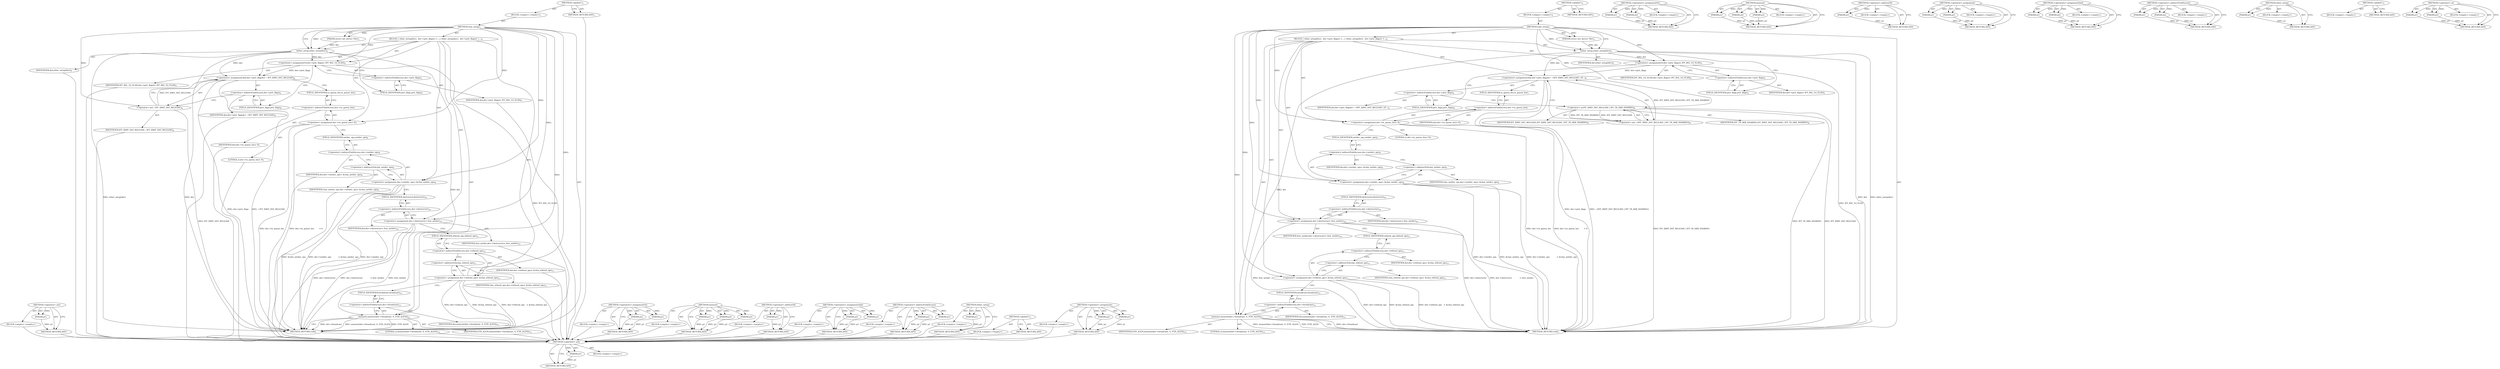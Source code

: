 digraph "&lt;operator&gt;.or" {
vulnerable_90 [label=<(METHOD,&lt;operator&gt;.not)>];
vulnerable_91 [label=<(PARAM,p1)>];
vulnerable_92 [label=<(BLOCK,&lt;empty&gt;,&lt;empty&gt;)>];
vulnerable_93 [label=<(METHOD_RETURN,ANY)>];
vulnerable_6 [label=<(METHOD,&lt;global&gt;)<SUB>1</SUB>>];
vulnerable_7 [label=<(BLOCK,&lt;empty&gt;,&lt;empty&gt;)<SUB>1</SUB>>];
vulnerable_8 [label=<(METHOD,vlan_setup)<SUB>1</SUB>>];
vulnerable_9 [label=<(PARAM,struct net_device *dev)<SUB>1</SUB>>];
vulnerable_10 [label=<(BLOCK,{
 	ether_setup(dev);
 
 	dev-&gt;priv_flags		|= I...,{
 	ether_setup(dev);
 
 	dev-&gt;priv_flags		|= I...)<SUB>2</SUB>>];
vulnerable_11 [label=<(ether_setup,ether_setup(dev))<SUB>3</SUB>>];
vulnerable_12 [label=<(IDENTIFIER,dev,ether_setup(dev))<SUB>3</SUB>>];
vulnerable_13 [label=<(&lt;operators&gt;.assignmentOr,dev-&gt;priv_flags		|= IFF_802_1Q_VLAN)<SUB>5</SUB>>];
vulnerable_14 [label=<(&lt;operator&gt;.indirectFieldAccess,dev-&gt;priv_flags)<SUB>5</SUB>>];
vulnerable_15 [label=<(IDENTIFIER,dev,dev-&gt;priv_flags		|= IFF_802_1Q_VLAN)<SUB>5</SUB>>];
vulnerable_16 [label=<(FIELD_IDENTIFIER,priv_flags,priv_flags)<SUB>5</SUB>>];
vulnerable_17 [label=<(IDENTIFIER,IFF_802_1Q_VLAN,dev-&gt;priv_flags		|= IFF_802_1Q_VLAN)<SUB>5</SUB>>];
vulnerable_18 [label=<(&lt;operators&gt;.assignmentAnd,dev-&gt;priv_flags		&amp;= ~IFF_XMIT_DST_RELEASE)<SUB>6</SUB>>];
vulnerable_19 [label=<(&lt;operator&gt;.indirectFieldAccess,dev-&gt;priv_flags)<SUB>6</SUB>>];
vulnerable_20 [label=<(IDENTIFIER,dev,dev-&gt;priv_flags		&amp;= ~IFF_XMIT_DST_RELEASE)<SUB>6</SUB>>];
vulnerable_21 [label=<(FIELD_IDENTIFIER,priv_flags,priv_flags)<SUB>6</SUB>>];
vulnerable_22 [label=<(&lt;operator&gt;.not,~IFF_XMIT_DST_RELEASE)<SUB>6</SUB>>];
vulnerable_23 [label=<(IDENTIFIER,IFF_XMIT_DST_RELEASE,~IFF_XMIT_DST_RELEASE)<SUB>6</SUB>>];
vulnerable_24 [label=<(&lt;operator&gt;.assignment,dev-&gt;tx_queue_len	= 0)<SUB>7</SUB>>];
vulnerable_25 [label=<(&lt;operator&gt;.indirectFieldAccess,dev-&gt;tx_queue_len)<SUB>7</SUB>>];
vulnerable_26 [label=<(IDENTIFIER,dev,dev-&gt;tx_queue_len	= 0)<SUB>7</SUB>>];
vulnerable_27 [label=<(FIELD_IDENTIFIER,tx_queue_len,tx_queue_len)<SUB>7</SUB>>];
vulnerable_28 [label=<(LITERAL,0,dev-&gt;tx_queue_len	= 0)<SUB>7</SUB>>];
vulnerable_29 [label=<(&lt;operator&gt;.assignment,dev-&gt;netdev_ops		= &amp;vlan_netdev_ops)<SUB>9</SUB>>];
vulnerable_30 [label=<(&lt;operator&gt;.indirectFieldAccess,dev-&gt;netdev_ops)<SUB>9</SUB>>];
vulnerable_31 [label=<(IDENTIFIER,dev,dev-&gt;netdev_ops		= &amp;vlan_netdev_ops)<SUB>9</SUB>>];
vulnerable_32 [label=<(FIELD_IDENTIFIER,netdev_ops,netdev_ops)<SUB>9</SUB>>];
vulnerable_33 [label=<(&lt;operator&gt;.addressOf,&amp;vlan_netdev_ops)<SUB>9</SUB>>];
vulnerable_34 [label=<(IDENTIFIER,vlan_netdev_ops,dev-&gt;netdev_ops		= &amp;vlan_netdev_ops)<SUB>9</SUB>>];
vulnerable_35 [label=<(&lt;operator&gt;.assignment,dev-&gt;destructor		= free_netdev)<SUB>10</SUB>>];
vulnerable_36 [label=<(&lt;operator&gt;.indirectFieldAccess,dev-&gt;destructor)<SUB>10</SUB>>];
vulnerable_37 [label=<(IDENTIFIER,dev,dev-&gt;destructor		= free_netdev)<SUB>10</SUB>>];
vulnerable_38 [label=<(FIELD_IDENTIFIER,destructor,destructor)<SUB>10</SUB>>];
vulnerable_39 [label=<(IDENTIFIER,free_netdev,dev-&gt;destructor		= free_netdev)<SUB>10</SUB>>];
vulnerable_40 [label=<(&lt;operator&gt;.assignment,dev-&gt;ethtool_ops	= &amp;vlan_ethtool_ops)<SUB>11</SUB>>];
vulnerable_41 [label=<(&lt;operator&gt;.indirectFieldAccess,dev-&gt;ethtool_ops)<SUB>11</SUB>>];
vulnerable_42 [label=<(IDENTIFIER,dev,dev-&gt;ethtool_ops	= &amp;vlan_ethtool_ops)<SUB>11</SUB>>];
vulnerable_43 [label=<(FIELD_IDENTIFIER,ethtool_ops,ethtool_ops)<SUB>11</SUB>>];
vulnerable_44 [label=<(&lt;operator&gt;.addressOf,&amp;vlan_ethtool_ops)<SUB>11</SUB>>];
vulnerable_45 [label=<(IDENTIFIER,vlan_ethtool_ops,dev-&gt;ethtool_ops	= &amp;vlan_ethtool_ops)<SUB>11</SUB>>];
vulnerable_46 [label=<(memset,memset(dev-&gt;broadcast, 0, ETH_ALEN))<SUB>13</SUB>>];
vulnerable_47 [label=<(&lt;operator&gt;.indirectFieldAccess,dev-&gt;broadcast)<SUB>13</SUB>>];
vulnerable_48 [label=<(IDENTIFIER,dev,memset(dev-&gt;broadcast, 0, ETH_ALEN))<SUB>13</SUB>>];
vulnerable_49 [label=<(FIELD_IDENTIFIER,broadcast,broadcast)<SUB>13</SUB>>];
vulnerable_50 [label=<(LITERAL,0,memset(dev-&gt;broadcast, 0, ETH_ALEN))<SUB>13</SUB>>];
vulnerable_51 [label=<(IDENTIFIER,ETH_ALEN,memset(dev-&gt;broadcast, 0, ETH_ALEN))<SUB>13</SUB>>];
vulnerable_52 [label=<(METHOD_RETURN,void)<SUB>1</SUB>>];
vulnerable_54 [label=<(METHOD_RETURN,ANY)<SUB>1</SUB>>];
vulnerable_75 [label=<(METHOD,&lt;operators&gt;.assignmentOr)>];
vulnerable_76 [label=<(PARAM,p1)>];
vulnerable_77 [label=<(PARAM,p2)>];
vulnerable_78 [label=<(BLOCK,&lt;empty&gt;,&lt;empty&gt;)>];
vulnerable_79 [label=<(METHOD_RETURN,ANY)>];
vulnerable_103 [label=<(METHOD,memset)>];
vulnerable_104 [label=<(PARAM,p1)>];
vulnerable_105 [label=<(PARAM,p2)>];
vulnerable_106 [label=<(PARAM,p3)>];
vulnerable_107 [label=<(BLOCK,&lt;empty&gt;,&lt;empty&gt;)>];
vulnerable_108 [label=<(METHOD_RETURN,ANY)>];
vulnerable_99 [label=<(METHOD,&lt;operator&gt;.addressOf)>];
vulnerable_100 [label=<(PARAM,p1)>];
vulnerable_101 [label=<(BLOCK,&lt;empty&gt;,&lt;empty&gt;)>];
vulnerable_102 [label=<(METHOD_RETURN,ANY)>];
vulnerable_85 [label=<(METHOD,&lt;operators&gt;.assignmentAnd)>];
vulnerable_86 [label=<(PARAM,p1)>];
vulnerable_87 [label=<(PARAM,p2)>];
vulnerable_88 [label=<(BLOCK,&lt;empty&gt;,&lt;empty&gt;)>];
vulnerable_89 [label=<(METHOD_RETURN,ANY)>];
vulnerable_80 [label=<(METHOD,&lt;operator&gt;.indirectFieldAccess)>];
vulnerable_81 [label=<(PARAM,p1)>];
vulnerable_82 [label=<(PARAM,p2)>];
vulnerable_83 [label=<(BLOCK,&lt;empty&gt;,&lt;empty&gt;)>];
vulnerable_84 [label=<(METHOD_RETURN,ANY)>];
vulnerable_71 [label=<(METHOD,ether_setup)>];
vulnerable_72 [label=<(PARAM,p1)>];
vulnerable_73 [label=<(BLOCK,&lt;empty&gt;,&lt;empty&gt;)>];
vulnerable_74 [label=<(METHOD_RETURN,ANY)>];
vulnerable_65 [label=<(METHOD,&lt;global&gt;)<SUB>1</SUB>>];
vulnerable_66 [label=<(BLOCK,&lt;empty&gt;,&lt;empty&gt;)>];
vulnerable_67 [label=<(METHOD_RETURN,ANY)>];
vulnerable_94 [label=<(METHOD,&lt;operator&gt;.assignment)>];
vulnerable_95 [label=<(PARAM,p1)>];
vulnerable_96 [label=<(PARAM,p2)>];
vulnerable_97 [label=<(BLOCK,&lt;empty&gt;,&lt;empty&gt;)>];
vulnerable_98 [label=<(METHOD_RETURN,ANY)>];
fixed_92 [label=<(METHOD,&lt;operator&gt;.not)>];
fixed_93 [label=<(PARAM,p1)>];
fixed_94 [label=<(BLOCK,&lt;empty&gt;,&lt;empty&gt;)>];
fixed_95 [label=<(METHOD_RETURN,ANY)>];
fixed_6 [label=<(METHOD,&lt;global&gt;)<SUB>1</SUB>>];
fixed_7 [label=<(BLOCK,&lt;empty&gt;,&lt;empty&gt;)<SUB>1</SUB>>];
fixed_8 [label=<(METHOD,vlan_setup)<SUB>1</SUB>>];
fixed_9 [label=<(PARAM,struct net_device *dev)<SUB>1</SUB>>];
fixed_10 [label=<(BLOCK,{
 	ether_setup(dev);
 
 	dev-&gt;priv_flags		|= I...,{
 	ether_setup(dev);
 
 	dev-&gt;priv_flags		|= I...)<SUB>2</SUB>>];
fixed_11 [label=<(ether_setup,ether_setup(dev))<SUB>3</SUB>>];
fixed_12 [label=<(IDENTIFIER,dev,ether_setup(dev))<SUB>3</SUB>>];
fixed_13 [label=<(&lt;operators&gt;.assignmentOr,dev-&gt;priv_flags		|= IFF_802_1Q_VLAN)<SUB>5</SUB>>];
fixed_14 [label=<(&lt;operator&gt;.indirectFieldAccess,dev-&gt;priv_flags)<SUB>5</SUB>>];
fixed_15 [label=<(IDENTIFIER,dev,dev-&gt;priv_flags		|= IFF_802_1Q_VLAN)<SUB>5</SUB>>];
fixed_16 [label=<(FIELD_IDENTIFIER,priv_flags,priv_flags)<SUB>5</SUB>>];
fixed_17 [label=<(IDENTIFIER,IFF_802_1Q_VLAN,dev-&gt;priv_flags		|= IFF_802_1Q_VLAN)<SUB>5</SUB>>];
fixed_18 [label=<(&lt;operators&gt;.assignmentAnd,dev-&gt;priv_flags		&amp;= ~(IFF_XMIT_DST_RELEASE | IF...)<SUB>6</SUB>>];
fixed_19 [label=<(&lt;operator&gt;.indirectFieldAccess,dev-&gt;priv_flags)<SUB>6</SUB>>];
fixed_20 [label=<(IDENTIFIER,dev,dev-&gt;priv_flags		&amp;= ~(IFF_XMIT_DST_RELEASE | IF...)<SUB>6</SUB>>];
fixed_21 [label=<(FIELD_IDENTIFIER,priv_flags,priv_flags)<SUB>6</SUB>>];
fixed_22 [label=<(&lt;operator&gt;.not,~(IFF_XMIT_DST_RELEASE | IFF_TX_SKB_SHARING))<SUB>6</SUB>>];
fixed_23 [label=<(&lt;operator&gt;.or,IFF_XMIT_DST_RELEASE | IFF_TX_SKB_SHARING)<SUB>6</SUB>>];
fixed_24 [label=<(IDENTIFIER,IFF_XMIT_DST_RELEASE,IFF_XMIT_DST_RELEASE | IFF_TX_SKB_SHARING)<SUB>6</SUB>>];
fixed_25 [label=<(IDENTIFIER,IFF_TX_SKB_SHARING,IFF_XMIT_DST_RELEASE | IFF_TX_SKB_SHARING)<SUB>6</SUB>>];
fixed_26 [label=<(&lt;operator&gt;.assignment,dev-&gt;tx_queue_len	= 0)<SUB>7</SUB>>];
fixed_27 [label=<(&lt;operator&gt;.indirectFieldAccess,dev-&gt;tx_queue_len)<SUB>7</SUB>>];
fixed_28 [label=<(IDENTIFIER,dev,dev-&gt;tx_queue_len	= 0)<SUB>7</SUB>>];
fixed_29 [label=<(FIELD_IDENTIFIER,tx_queue_len,tx_queue_len)<SUB>7</SUB>>];
fixed_30 [label=<(LITERAL,0,dev-&gt;tx_queue_len	= 0)<SUB>7</SUB>>];
fixed_31 [label=<(&lt;operator&gt;.assignment,dev-&gt;netdev_ops		= &amp;vlan_netdev_ops)<SUB>9</SUB>>];
fixed_32 [label=<(&lt;operator&gt;.indirectFieldAccess,dev-&gt;netdev_ops)<SUB>9</SUB>>];
fixed_33 [label=<(IDENTIFIER,dev,dev-&gt;netdev_ops		= &amp;vlan_netdev_ops)<SUB>9</SUB>>];
fixed_34 [label=<(FIELD_IDENTIFIER,netdev_ops,netdev_ops)<SUB>9</SUB>>];
fixed_35 [label=<(&lt;operator&gt;.addressOf,&amp;vlan_netdev_ops)<SUB>9</SUB>>];
fixed_36 [label=<(IDENTIFIER,vlan_netdev_ops,dev-&gt;netdev_ops		= &amp;vlan_netdev_ops)<SUB>9</SUB>>];
fixed_37 [label=<(&lt;operator&gt;.assignment,dev-&gt;destructor		= free_netdev)<SUB>10</SUB>>];
fixed_38 [label=<(&lt;operator&gt;.indirectFieldAccess,dev-&gt;destructor)<SUB>10</SUB>>];
fixed_39 [label=<(IDENTIFIER,dev,dev-&gt;destructor		= free_netdev)<SUB>10</SUB>>];
fixed_40 [label=<(FIELD_IDENTIFIER,destructor,destructor)<SUB>10</SUB>>];
fixed_41 [label=<(IDENTIFIER,free_netdev,dev-&gt;destructor		= free_netdev)<SUB>10</SUB>>];
fixed_42 [label=<(&lt;operator&gt;.assignment,dev-&gt;ethtool_ops	= &amp;vlan_ethtool_ops)<SUB>11</SUB>>];
fixed_43 [label=<(&lt;operator&gt;.indirectFieldAccess,dev-&gt;ethtool_ops)<SUB>11</SUB>>];
fixed_44 [label=<(IDENTIFIER,dev,dev-&gt;ethtool_ops	= &amp;vlan_ethtool_ops)<SUB>11</SUB>>];
fixed_45 [label=<(FIELD_IDENTIFIER,ethtool_ops,ethtool_ops)<SUB>11</SUB>>];
fixed_46 [label=<(&lt;operator&gt;.addressOf,&amp;vlan_ethtool_ops)<SUB>11</SUB>>];
fixed_47 [label=<(IDENTIFIER,vlan_ethtool_ops,dev-&gt;ethtool_ops	= &amp;vlan_ethtool_ops)<SUB>11</SUB>>];
fixed_48 [label=<(memset,memset(dev-&gt;broadcast, 0, ETH_ALEN))<SUB>13</SUB>>];
fixed_49 [label=<(&lt;operator&gt;.indirectFieldAccess,dev-&gt;broadcast)<SUB>13</SUB>>];
fixed_50 [label=<(IDENTIFIER,dev,memset(dev-&gt;broadcast, 0, ETH_ALEN))<SUB>13</SUB>>];
fixed_51 [label=<(FIELD_IDENTIFIER,broadcast,broadcast)<SUB>13</SUB>>];
fixed_52 [label=<(LITERAL,0,memset(dev-&gt;broadcast, 0, ETH_ALEN))<SUB>13</SUB>>];
fixed_53 [label=<(IDENTIFIER,ETH_ALEN,memset(dev-&gt;broadcast, 0, ETH_ALEN))<SUB>13</SUB>>];
fixed_54 [label=<(METHOD_RETURN,void)<SUB>1</SUB>>];
fixed_56 [label=<(METHOD_RETURN,ANY)<SUB>1</SUB>>];
fixed_77 [label=<(METHOD,&lt;operators&gt;.assignmentOr)>];
fixed_78 [label=<(PARAM,p1)>];
fixed_79 [label=<(PARAM,p2)>];
fixed_80 [label=<(BLOCK,&lt;empty&gt;,&lt;empty&gt;)>];
fixed_81 [label=<(METHOD_RETURN,ANY)>];
fixed_110 [label=<(METHOD,memset)>];
fixed_111 [label=<(PARAM,p1)>];
fixed_112 [label=<(PARAM,p2)>];
fixed_113 [label=<(PARAM,p3)>];
fixed_114 [label=<(BLOCK,&lt;empty&gt;,&lt;empty&gt;)>];
fixed_115 [label=<(METHOD_RETURN,ANY)>];
fixed_106 [label=<(METHOD,&lt;operator&gt;.addressOf)>];
fixed_107 [label=<(PARAM,p1)>];
fixed_108 [label=<(BLOCK,&lt;empty&gt;,&lt;empty&gt;)>];
fixed_109 [label=<(METHOD_RETURN,ANY)>];
fixed_101 [label=<(METHOD,&lt;operator&gt;.assignment)>];
fixed_102 [label=<(PARAM,p1)>];
fixed_103 [label=<(PARAM,p2)>];
fixed_104 [label=<(BLOCK,&lt;empty&gt;,&lt;empty&gt;)>];
fixed_105 [label=<(METHOD_RETURN,ANY)>];
fixed_87 [label=<(METHOD,&lt;operators&gt;.assignmentAnd)>];
fixed_88 [label=<(PARAM,p1)>];
fixed_89 [label=<(PARAM,p2)>];
fixed_90 [label=<(BLOCK,&lt;empty&gt;,&lt;empty&gt;)>];
fixed_91 [label=<(METHOD_RETURN,ANY)>];
fixed_82 [label=<(METHOD,&lt;operator&gt;.indirectFieldAccess)>];
fixed_83 [label=<(PARAM,p1)>];
fixed_84 [label=<(PARAM,p2)>];
fixed_85 [label=<(BLOCK,&lt;empty&gt;,&lt;empty&gt;)>];
fixed_86 [label=<(METHOD_RETURN,ANY)>];
fixed_73 [label=<(METHOD,ether_setup)>];
fixed_74 [label=<(PARAM,p1)>];
fixed_75 [label=<(BLOCK,&lt;empty&gt;,&lt;empty&gt;)>];
fixed_76 [label=<(METHOD_RETURN,ANY)>];
fixed_67 [label=<(METHOD,&lt;global&gt;)<SUB>1</SUB>>];
fixed_68 [label=<(BLOCK,&lt;empty&gt;,&lt;empty&gt;)>];
fixed_69 [label=<(METHOD_RETURN,ANY)>];
fixed_96 [label=<(METHOD,&lt;operator&gt;.or)>];
fixed_97 [label=<(PARAM,p1)>];
fixed_98 [label=<(PARAM,p2)>];
fixed_99 [label=<(BLOCK,&lt;empty&gt;,&lt;empty&gt;)>];
fixed_100 [label=<(METHOD_RETURN,ANY)>];
vulnerable_90 -> vulnerable_91  [key=0, label="AST: "];
vulnerable_90 -> vulnerable_91  [key=1, label="DDG: "];
vulnerable_90 -> vulnerable_92  [key=0, label="AST: "];
vulnerable_90 -> vulnerable_93  [key=0, label="AST: "];
vulnerable_90 -> vulnerable_93  [key=1, label="CFG: "];
vulnerable_91 -> vulnerable_93  [key=0, label="DDG: p1"];
vulnerable_92 -> fixed_92  [key=0];
vulnerable_93 -> fixed_92  [key=0];
vulnerable_6 -> vulnerable_7  [key=0, label="AST: "];
vulnerable_6 -> vulnerable_54  [key=0, label="AST: "];
vulnerable_6 -> vulnerable_54  [key=1, label="CFG: "];
vulnerable_7 -> vulnerable_8  [key=0, label="AST: "];
vulnerable_8 -> vulnerable_9  [key=0, label="AST: "];
vulnerable_8 -> vulnerable_9  [key=1, label="DDG: "];
vulnerable_8 -> vulnerable_10  [key=0, label="AST: "];
vulnerable_8 -> vulnerable_52  [key=0, label="AST: "];
vulnerable_8 -> vulnerable_11  [key=0, label="CFG: "];
vulnerable_8 -> vulnerable_11  [key=1, label="DDG: "];
vulnerable_8 -> vulnerable_13  [key=0, label="DDG: "];
vulnerable_8 -> vulnerable_24  [key=0, label="DDG: "];
vulnerable_8 -> vulnerable_29  [key=0, label="DDG: "];
vulnerable_8 -> vulnerable_35  [key=0, label="DDG: "];
vulnerable_8 -> vulnerable_40  [key=0, label="DDG: "];
vulnerable_8 -> vulnerable_46  [key=0, label="DDG: "];
vulnerable_8 -> vulnerable_22  [key=0, label="DDG: "];
vulnerable_9 -> vulnerable_11  [key=0, label="DDG: dev"];
vulnerable_10 -> vulnerable_11  [key=0, label="AST: "];
vulnerable_10 -> vulnerable_13  [key=0, label="AST: "];
vulnerable_10 -> vulnerable_18  [key=0, label="AST: "];
vulnerable_10 -> vulnerable_24  [key=0, label="AST: "];
vulnerable_10 -> vulnerable_29  [key=0, label="AST: "];
vulnerable_10 -> vulnerable_35  [key=0, label="AST: "];
vulnerable_10 -> vulnerable_40  [key=0, label="AST: "];
vulnerable_10 -> vulnerable_46  [key=0, label="AST: "];
vulnerable_11 -> vulnerable_12  [key=0, label="AST: "];
vulnerable_11 -> vulnerable_16  [key=0, label="CFG: "];
vulnerable_11 -> vulnerable_52  [key=0, label="DDG: dev"];
vulnerable_11 -> vulnerable_52  [key=1, label="DDG: ether_setup(dev)"];
vulnerable_11 -> vulnerable_13  [key=0, label="DDG: dev"];
vulnerable_11 -> vulnerable_18  [key=0, label="DDG: dev"];
vulnerable_11 -> vulnerable_46  [key=0, label="DDG: dev"];
vulnerable_12 -> fixed_92  [key=0];
vulnerable_13 -> vulnerable_14  [key=0, label="AST: "];
vulnerable_13 -> vulnerable_17  [key=0, label="AST: "];
vulnerable_13 -> vulnerable_21  [key=0, label="CFG: "];
vulnerable_13 -> vulnerable_52  [key=0, label="DDG: IFF_802_1Q_VLAN"];
vulnerable_13 -> vulnerable_18  [key=0, label="DDG: dev-&gt;priv_flags"];
vulnerable_14 -> vulnerable_15  [key=0, label="AST: "];
vulnerable_14 -> vulnerable_16  [key=0, label="AST: "];
vulnerable_14 -> vulnerable_13  [key=0, label="CFG: "];
vulnerable_15 -> fixed_92  [key=0];
vulnerable_16 -> vulnerable_14  [key=0, label="CFG: "];
vulnerable_17 -> fixed_92  [key=0];
vulnerable_18 -> vulnerable_19  [key=0, label="AST: "];
vulnerable_18 -> vulnerable_22  [key=0, label="AST: "];
vulnerable_18 -> vulnerable_27  [key=0, label="CFG: "];
vulnerable_18 -> vulnerable_52  [key=0, label="DDG: dev-&gt;priv_flags"];
vulnerable_18 -> vulnerable_52  [key=1, label="DDG: ~IFF_XMIT_DST_RELEASE"];
vulnerable_19 -> vulnerable_20  [key=0, label="AST: "];
vulnerable_19 -> vulnerable_21  [key=0, label="AST: "];
vulnerable_19 -> vulnerable_22  [key=0, label="CFG: "];
vulnerable_20 -> fixed_92  [key=0];
vulnerable_21 -> vulnerable_19  [key=0, label="CFG: "];
vulnerable_22 -> vulnerable_23  [key=0, label="AST: "];
vulnerable_22 -> vulnerable_18  [key=0, label="CFG: "];
vulnerable_22 -> vulnerable_18  [key=1, label="DDG: IFF_XMIT_DST_RELEASE"];
vulnerable_22 -> vulnerable_52  [key=0, label="DDG: IFF_XMIT_DST_RELEASE"];
vulnerable_23 -> fixed_92  [key=0];
vulnerable_24 -> vulnerable_25  [key=0, label="AST: "];
vulnerable_24 -> vulnerable_28  [key=0, label="AST: "];
vulnerable_24 -> vulnerable_32  [key=0, label="CFG: "];
vulnerable_24 -> vulnerable_52  [key=0, label="DDG: dev-&gt;tx_queue_len"];
vulnerable_24 -> vulnerable_52  [key=1, label="DDG: dev-&gt;tx_queue_len	= 0"];
vulnerable_25 -> vulnerable_26  [key=0, label="AST: "];
vulnerable_25 -> vulnerable_27  [key=0, label="AST: "];
vulnerable_25 -> vulnerable_24  [key=0, label="CFG: "];
vulnerable_26 -> fixed_92  [key=0];
vulnerable_27 -> vulnerable_25  [key=0, label="CFG: "];
vulnerable_28 -> fixed_92  [key=0];
vulnerable_29 -> vulnerable_30  [key=0, label="AST: "];
vulnerable_29 -> vulnerable_33  [key=0, label="AST: "];
vulnerable_29 -> vulnerable_38  [key=0, label="CFG: "];
vulnerable_29 -> vulnerable_52  [key=0, label="DDG: dev-&gt;netdev_ops"];
vulnerable_29 -> vulnerable_52  [key=1, label="DDG: &amp;vlan_netdev_ops"];
vulnerable_29 -> vulnerable_52  [key=2, label="DDG: dev-&gt;netdev_ops		= &amp;vlan_netdev_ops"];
vulnerable_30 -> vulnerable_31  [key=0, label="AST: "];
vulnerable_30 -> vulnerable_32  [key=0, label="AST: "];
vulnerable_30 -> vulnerable_33  [key=0, label="CFG: "];
vulnerable_31 -> fixed_92  [key=0];
vulnerable_32 -> vulnerable_30  [key=0, label="CFG: "];
vulnerable_33 -> vulnerable_34  [key=0, label="AST: "];
vulnerable_33 -> vulnerable_29  [key=0, label="CFG: "];
vulnerable_34 -> fixed_92  [key=0];
vulnerable_35 -> vulnerable_36  [key=0, label="AST: "];
vulnerable_35 -> vulnerable_39  [key=0, label="AST: "];
vulnerable_35 -> vulnerable_43  [key=0, label="CFG: "];
vulnerable_35 -> vulnerable_52  [key=0, label="DDG: dev-&gt;destructor"];
vulnerable_35 -> vulnerable_52  [key=1, label="DDG: dev-&gt;destructor		= free_netdev"];
vulnerable_35 -> vulnerable_52  [key=2, label="DDG: free_netdev"];
vulnerable_36 -> vulnerable_37  [key=0, label="AST: "];
vulnerable_36 -> vulnerable_38  [key=0, label="AST: "];
vulnerable_36 -> vulnerable_35  [key=0, label="CFG: "];
vulnerable_37 -> fixed_92  [key=0];
vulnerable_38 -> vulnerable_36  [key=0, label="CFG: "];
vulnerable_39 -> fixed_92  [key=0];
vulnerable_40 -> vulnerable_41  [key=0, label="AST: "];
vulnerable_40 -> vulnerable_44  [key=0, label="AST: "];
vulnerable_40 -> vulnerable_49  [key=0, label="CFG: "];
vulnerable_40 -> vulnerable_52  [key=0, label="DDG: dev-&gt;ethtool_ops"];
vulnerable_40 -> vulnerable_52  [key=1, label="DDG: &amp;vlan_ethtool_ops"];
vulnerable_40 -> vulnerable_52  [key=2, label="DDG: dev-&gt;ethtool_ops	= &amp;vlan_ethtool_ops"];
vulnerable_41 -> vulnerable_42  [key=0, label="AST: "];
vulnerable_41 -> vulnerable_43  [key=0, label="AST: "];
vulnerable_41 -> vulnerable_44  [key=0, label="CFG: "];
vulnerable_42 -> fixed_92  [key=0];
vulnerable_43 -> vulnerable_41  [key=0, label="CFG: "];
vulnerable_44 -> vulnerable_45  [key=0, label="AST: "];
vulnerable_44 -> vulnerable_40  [key=0, label="CFG: "];
vulnerable_45 -> fixed_92  [key=0];
vulnerable_46 -> vulnerable_47  [key=0, label="AST: "];
vulnerable_46 -> vulnerable_50  [key=0, label="AST: "];
vulnerable_46 -> vulnerable_51  [key=0, label="AST: "];
vulnerable_46 -> vulnerable_52  [key=0, label="CFG: "];
vulnerable_46 -> vulnerable_52  [key=1, label="DDG: dev-&gt;broadcast"];
vulnerable_46 -> vulnerable_52  [key=2, label="DDG: memset(dev-&gt;broadcast, 0, ETH_ALEN)"];
vulnerable_46 -> vulnerable_52  [key=3, label="DDG: ETH_ALEN"];
vulnerable_47 -> vulnerable_48  [key=0, label="AST: "];
vulnerable_47 -> vulnerable_49  [key=0, label="AST: "];
vulnerable_47 -> vulnerable_46  [key=0, label="CFG: "];
vulnerable_48 -> fixed_92  [key=0];
vulnerable_49 -> vulnerable_47  [key=0, label="CFG: "];
vulnerable_50 -> fixed_92  [key=0];
vulnerable_51 -> fixed_92  [key=0];
vulnerable_52 -> fixed_92  [key=0];
vulnerable_54 -> fixed_92  [key=0];
vulnerable_75 -> vulnerable_76  [key=0, label="AST: "];
vulnerable_75 -> vulnerable_76  [key=1, label="DDG: "];
vulnerable_75 -> vulnerable_78  [key=0, label="AST: "];
vulnerable_75 -> vulnerable_77  [key=0, label="AST: "];
vulnerable_75 -> vulnerable_77  [key=1, label="DDG: "];
vulnerable_75 -> vulnerable_79  [key=0, label="AST: "];
vulnerable_75 -> vulnerable_79  [key=1, label="CFG: "];
vulnerable_76 -> vulnerable_79  [key=0, label="DDG: p1"];
vulnerable_77 -> vulnerable_79  [key=0, label="DDG: p2"];
vulnerable_78 -> fixed_92  [key=0];
vulnerable_79 -> fixed_92  [key=0];
vulnerable_103 -> vulnerable_104  [key=0, label="AST: "];
vulnerable_103 -> vulnerable_104  [key=1, label="DDG: "];
vulnerable_103 -> vulnerable_107  [key=0, label="AST: "];
vulnerable_103 -> vulnerable_105  [key=0, label="AST: "];
vulnerable_103 -> vulnerable_105  [key=1, label="DDG: "];
vulnerable_103 -> vulnerable_108  [key=0, label="AST: "];
vulnerable_103 -> vulnerable_108  [key=1, label="CFG: "];
vulnerable_103 -> vulnerable_106  [key=0, label="AST: "];
vulnerable_103 -> vulnerable_106  [key=1, label="DDG: "];
vulnerable_104 -> vulnerable_108  [key=0, label="DDG: p1"];
vulnerable_105 -> vulnerable_108  [key=0, label="DDG: p2"];
vulnerable_106 -> vulnerable_108  [key=0, label="DDG: p3"];
vulnerable_107 -> fixed_92  [key=0];
vulnerable_108 -> fixed_92  [key=0];
vulnerable_99 -> vulnerable_100  [key=0, label="AST: "];
vulnerable_99 -> vulnerable_100  [key=1, label="DDG: "];
vulnerable_99 -> vulnerable_101  [key=0, label="AST: "];
vulnerable_99 -> vulnerable_102  [key=0, label="AST: "];
vulnerable_99 -> vulnerable_102  [key=1, label="CFG: "];
vulnerable_100 -> vulnerable_102  [key=0, label="DDG: p1"];
vulnerable_101 -> fixed_92  [key=0];
vulnerable_102 -> fixed_92  [key=0];
vulnerable_85 -> vulnerable_86  [key=0, label="AST: "];
vulnerable_85 -> vulnerable_86  [key=1, label="DDG: "];
vulnerable_85 -> vulnerable_88  [key=0, label="AST: "];
vulnerable_85 -> vulnerable_87  [key=0, label="AST: "];
vulnerable_85 -> vulnerable_87  [key=1, label="DDG: "];
vulnerable_85 -> vulnerable_89  [key=0, label="AST: "];
vulnerable_85 -> vulnerable_89  [key=1, label="CFG: "];
vulnerable_86 -> vulnerable_89  [key=0, label="DDG: p1"];
vulnerable_87 -> vulnerable_89  [key=0, label="DDG: p2"];
vulnerable_88 -> fixed_92  [key=0];
vulnerable_89 -> fixed_92  [key=0];
vulnerable_80 -> vulnerable_81  [key=0, label="AST: "];
vulnerable_80 -> vulnerable_81  [key=1, label="DDG: "];
vulnerable_80 -> vulnerable_83  [key=0, label="AST: "];
vulnerable_80 -> vulnerable_82  [key=0, label="AST: "];
vulnerable_80 -> vulnerable_82  [key=1, label="DDG: "];
vulnerable_80 -> vulnerable_84  [key=0, label="AST: "];
vulnerable_80 -> vulnerable_84  [key=1, label="CFG: "];
vulnerable_81 -> vulnerable_84  [key=0, label="DDG: p1"];
vulnerable_82 -> vulnerable_84  [key=0, label="DDG: p2"];
vulnerable_83 -> fixed_92  [key=0];
vulnerable_84 -> fixed_92  [key=0];
vulnerable_71 -> vulnerable_72  [key=0, label="AST: "];
vulnerable_71 -> vulnerable_72  [key=1, label="DDG: "];
vulnerable_71 -> vulnerable_73  [key=0, label="AST: "];
vulnerable_71 -> vulnerable_74  [key=0, label="AST: "];
vulnerable_71 -> vulnerable_74  [key=1, label="CFG: "];
vulnerable_72 -> vulnerable_74  [key=0, label="DDG: p1"];
vulnerable_73 -> fixed_92  [key=0];
vulnerable_74 -> fixed_92  [key=0];
vulnerable_65 -> vulnerable_66  [key=0, label="AST: "];
vulnerable_65 -> vulnerable_67  [key=0, label="AST: "];
vulnerable_65 -> vulnerable_67  [key=1, label="CFG: "];
vulnerable_66 -> fixed_92  [key=0];
vulnerable_67 -> fixed_92  [key=0];
vulnerable_94 -> vulnerable_95  [key=0, label="AST: "];
vulnerable_94 -> vulnerable_95  [key=1, label="DDG: "];
vulnerable_94 -> vulnerable_97  [key=0, label="AST: "];
vulnerable_94 -> vulnerable_96  [key=0, label="AST: "];
vulnerable_94 -> vulnerable_96  [key=1, label="DDG: "];
vulnerable_94 -> vulnerable_98  [key=0, label="AST: "];
vulnerable_94 -> vulnerable_98  [key=1, label="CFG: "];
vulnerable_95 -> vulnerable_98  [key=0, label="DDG: p1"];
vulnerable_96 -> vulnerable_98  [key=0, label="DDG: p2"];
vulnerable_97 -> fixed_92  [key=0];
vulnerable_98 -> fixed_92  [key=0];
fixed_92 -> fixed_93  [key=0, label="AST: "];
fixed_92 -> fixed_93  [key=1, label="DDG: "];
fixed_92 -> fixed_94  [key=0, label="AST: "];
fixed_92 -> fixed_95  [key=0, label="AST: "];
fixed_92 -> fixed_95  [key=1, label="CFG: "];
fixed_93 -> fixed_95  [key=0, label="DDG: p1"];
fixed_6 -> fixed_7  [key=0, label="AST: "];
fixed_6 -> fixed_56  [key=0, label="AST: "];
fixed_6 -> fixed_56  [key=1, label="CFG: "];
fixed_7 -> fixed_8  [key=0, label="AST: "];
fixed_8 -> fixed_9  [key=0, label="AST: "];
fixed_8 -> fixed_9  [key=1, label="DDG: "];
fixed_8 -> fixed_10  [key=0, label="AST: "];
fixed_8 -> fixed_54  [key=0, label="AST: "];
fixed_8 -> fixed_11  [key=0, label="CFG: "];
fixed_8 -> fixed_11  [key=1, label="DDG: "];
fixed_8 -> fixed_13  [key=0, label="DDG: "];
fixed_8 -> fixed_26  [key=0, label="DDG: "];
fixed_8 -> fixed_31  [key=0, label="DDG: "];
fixed_8 -> fixed_37  [key=0, label="DDG: "];
fixed_8 -> fixed_42  [key=0, label="DDG: "];
fixed_8 -> fixed_48  [key=0, label="DDG: "];
fixed_8 -> fixed_23  [key=0, label="DDG: "];
fixed_9 -> fixed_11  [key=0, label="DDG: dev"];
fixed_10 -> fixed_11  [key=0, label="AST: "];
fixed_10 -> fixed_13  [key=0, label="AST: "];
fixed_10 -> fixed_18  [key=0, label="AST: "];
fixed_10 -> fixed_26  [key=0, label="AST: "];
fixed_10 -> fixed_31  [key=0, label="AST: "];
fixed_10 -> fixed_37  [key=0, label="AST: "];
fixed_10 -> fixed_42  [key=0, label="AST: "];
fixed_10 -> fixed_48  [key=0, label="AST: "];
fixed_11 -> fixed_12  [key=0, label="AST: "];
fixed_11 -> fixed_16  [key=0, label="CFG: "];
fixed_11 -> fixed_54  [key=0, label="DDG: dev"];
fixed_11 -> fixed_54  [key=1, label="DDG: ether_setup(dev)"];
fixed_11 -> fixed_13  [key=0, label="DDG: dev"];
fixed_11 -> fixed_18  [key=0, label="DDG: dev"];
fixed_11 -> fixed_48  [key=0, label="DDG: dev"];
fixed_13 -> fixed_14  [key=0, label="AST: "];
fixed_13 -> fixed_17  [key=0, label="AST: "];
fixed_13 -> fixed_21  [key=0, label="CFG: "];
fixed_13 -> fixed_54  [key=0, label="DDG: IFF_802_1Q_VLAN"];
fixed_13 -> fixed_18  [key=0, label="DDG: dev-&gt;priv_flags"];
fixed_14 -> fixed_15  [key=0, label="AST: "];
fixed_14 -> fixed_16  [key=0, label="AST: "];
fixed_14 -> fixed_13  [key=0, label="CFG: "];
fixed_16 -> fixed_14  [key=0, label="CFG: "];
fixed_18 -> fixed_19  [key=0, label="AST: "];
fixed_18 -> fixed_22  [key=0, label="AST: "];
fixed_18 -> fixed_29  [key=0, label="CFG: "];
fixed_18 -> fixed_54  [key=0, label="DDG: dev-&gt;priv_flags"];
fixed_18 -> fixed_54  [key=1, label="DDG: ~(IFF_XMIT_DST_RELEASE | IFF_TX_SKB_SHARING)"];
fixed_19 -> fixed_20  [key=0, label="AST: "];
fixed_19 -> fixed_21  [key=0, label="AST: "];
fixed_19 -> fixed_23  [key=0, label="CFG: "];
fixed_21 -> fixed_19  [key=0, label="CFG: "];
fixed_22 -> fixed_23  [key=0, label="AST: "];
fixed_22 -> fixed_18  [key=0, label="CFG: "];
fixed_22 -> fixed_18  [key=1, label="DDG: IFF_XMIT_DST_RELEASE | IFF_TX_SKB_SHARING"];
fixed_22 -> fixed_54  [key=0, label="DDG: IFF_XMIT_DST_RELEASE | IFF_TX_SKB_SHARING"];
fixed_23 -> fixed_24  [key=0, label="AST: "];
fixed_23 -> fixed_25  [key=0, label="AST: "];
fixed_23 -> fixed_22  [key=0, label="CFG: "];
fixed_23 -> fixed_22  [key=1, label="DDG: IFF_XMIT_DST_RELEASE"];
fixed_23 -> fixed_22  [key=2, label="DDG: IFF_TX_SKB_SHARING"];
fixed_23 -> fixed_54  [key=0, label="DDG: IFF_TX_SKB_SHARING"];
fixed_23 -> fixed_54  [key=1, label="DDG: IFF_XMIT_DST_RELEASE"];
fixed_26 -> fixed_27  [key=0, label="AST: "];
fixed_26 -> fixed_30  [key=0, label="AST: "];
fixed_26 -> fixed_34  [key=0, label="CFG: "];
fixed_26 -> fixed_54  [key=0, label="DDG: dev-&gt;tx_queue_len"];
fixed_26 -> fixed_54  [key=1, label="DDG: dev-&gt;tx_queue_len	= 0"];
fixed_27 -> fixed_28  [key=0, label="AST: "];
fixed_27 -> fixed_29  [key=0, label="AST: "];
fixed_27 -> fixed_26  [key=0, label="CFG: "];
fixed_29 -> fixed_27  [key=0, label="CFG: "];
fixed_31 -> fixed_32  [key=0, label="AST: "];
fixed_31 -> fixed_35  [key=0, label="AST: "];
fixed_31 -> fixed_40  [key=0, label="CFG: "];
fixed_31 -> fixed_54  [key=0, label="DDG: dev-&gt;netdev_ops"];
fixed_31 -> fixed_54  [key=1, label="DDG: &amp;vlan_netdev_ops"];
fixed_31 -> fixed_54  [key=2, label="DDG: dev-&gt;netdev_ops		= &amp;vlan_netdev_ops"];
fixed_32 -> fixed_33  [key=0, label="AST: "];
fixed_32 -> fixed_34  [key=0, label="AST: "];
fixed_32 -> fixed_35  [key=0, label="CFG: "];
fixed_34 -> fixed_32  [key=0, label="CFG: "];
fixed_35 -> fixed_36  [key=0, label="AST: "];
fixed_35 -> fixed_31  [key=0, label="CFG: "];
fixed_37 -> fixed_38  [key=0, label="AST: "];
fixed_37 -> fixed_41  [key=0, label="AST: "];
fixed_37 -> fixed_45  [key=0, label="CFG: "];
fixed_37 -> fixed_54  [key=0, label="DDG: dev-&gt;destructor"];
fixed_37 -> fixed_54  [key=1, label="DDG: dev-&gt;destructor		= free_netdev"];
fixed_37 -> fixed_54  [key=2, label="DDG: free_netdev"];
fixed_38 -> fixed_39  [key=0, label="AST: "];
fixed_38 -> fixed_40  [key=0, label="AST: "];
fixed_38 -> fixed_37  [key=0, label="CFG: "];
fixed_40 -> fixed_38  [key=0, label="CFG: "];
fixed_42 -> fixed_43  [key=0, label="AST: "];
fixed_42 -> fixed_46  [key=0, label="AST: "];
fixed_42 -> fixed_51  [key=0, label="CFG: "];
fixed_42 -> fixed_54  [key=0, label="DDG: dev-&gt;ethtool_ops"];
fixed_42 -> fixed_54  [key=1, label="DDG: &amp;vlan_ethtool_ops"];
fixed_42 -> fixed_54  [key=2, label="DDG: dev-&gt;ethtool_ops	= &amp;vlan_ethtool_ops"];
fixed_43 -> fixed_44  [key=0, label="AST: "];
fixed_43 -> fixed_45  [key=0, label="AST: "];
fixed_43 -> fixed_46  [key=0, label="CFG: "];
fixed_45 -> fixed_43  [key=0, label="CFG: "];
fixed_46 -> fixed_47  [key=0, label="AST: "];
fixed_46 -> fixed_42  [key=0, label="CFG: "];
fixed_48 -> fixed_49  [key=0, label="AST: "];
fixed_48 -> fixed_52  [key=0, label="AST: "];
fixed_48 -> fixed_53  [key=0, label="AST: "];
fixed_48 -> fixed_54  [key=0, label="CFG: "];
fixed_48 -> fixed_54  [key=1, label="DDG: dev-&gt;broadcast"];
fixed_48 -> fixed_54  [key=2, label="DDG: memset(dev-&gt;broadcast, 0, ETH_ALEN)"];
fixed_48 -> fixed_54  [key=3, label="DDG: ETH_ALEN"];
fixed_49 -> fixed_50  [key=0, label="AST: "];
fixed_49 -> fixed_51  [key=0, label="AST: "];
fixed_49 -> fixed_48  [key=0, label="CFG: "];
fixed_51 -> fixed_49  [key=0, label="CFG: "];
fixed_77 -> fixed_78  [key=0, label="AST: "];
fixed_77 -> fixed_78  [key=1, label="DDG: "];
fixed_77 -> fixed_80  [key=0, label="AST: "];
fixed_77 -> fixed_79  [key=0, label="AST: "];
fixed_77 -> fixed_79  [key=1, label="DDG: "];
fixed_77 -> fixed_81  [key=0, label="AST: "];
fixed_77 -> fixed_81  [key=1, label="CFG: "];
fixed_78 -> fixed_81  [key=0, label="DDG: p1"];
fixed_79 -> fixed_81  [key=0, label="DDG: p2"];
fixed_110 -> fixed_111  [key=0, label="AST: "];
fixed_110 -> fixed_111  [key=1, label="DDG: "];
fixed_110 -> fixed_114  [key=0, label="AST: "];
fixed_110 -> fixed_112  [key=0, label="AST: "];
fixed_110 -> fixed_112  [key=1, label="DDG: "];
fixed_110 -> fixed_115  [key=0, label="AST: "];
fixed_110 -> fixed_115  [key=1, label="CFG: "];
fixed_110 -> fixed_113  [key=0, label="AST: "];
fixed_110 -> fixed_113  [key=1, label="DDG: "];
fixed_111 -> fixed_115  [key=0, label="DDG: p1"];
fixed_112 -> fixed_115  [key=0, label="DDG: p2"];
fixed_113 -> fixed_115  [key=0, label="DDG: p3"];
fixed_106 -> fixed_107  [key=0, label="AST: "];
fixed_106 -> fixed_107  [key=1, label="DDG: "];
fixed_106 -> fixed_108  [key=0, label="AST: "];
fixed_106 -> fixed_109  [key=0, label="AST: "];
fixed_106 -> fixed_109  [key=1, label="CFG: "];
fixed_107 -> fixed_109  [key=0, label="DDG: p1"];
fixed_101 -> fixed_102  [key=0, label="AST: "];
fixed_101 -> fixed_102  [key=1, label="DDG: "];
fixed_101 -> fixed_104  [key=0, label="AST: "];
fixed_101 -> fixed_103  [key=0, label="AST: "];
fixed_101 -> fixed_103  [key=1, label="DDG: "];
fixed_101 -> fixed_105  [key=0, label="AST: "];
fixed_101 -> fixed_105  [key=1, label="CFG: "];
fixed_102 -> fixed_105  [key=0, label="DDG: p1"];
fixed_103 -> fixed_105  [key=0, label="DDG: p2"];
fixed_87 -> fixed_88  [key=0, label="AST: "];
fixed_87 -> fixed_88  [key=1, label="DDG: "];
fixed_87 -> fixed_90  [key=0, label="AST: "];
fixed_87 -> fixed_89  [key=0, label="AST: "];
fixed_87 -> fixed_89  [key=1, label="DDG: "];
fixed_87 -> fixed_91  [key=0, label="AST: "];
fixed_87 -> fixed_91  [key=1, label="CFG: "];
fixed_88 -> fixed_91  [key=0, label="DDG: p1"];
fixed_89 -> fixed_91  [key=0, label="DDG: p2"];
fixed_82 -> fixed_83  [key=0, label="AST: "];
fixed_82 -> fixed_83  [key=1, label="DDG: "];
fixed_82 -> fixed_85  [key=0, label="AST: "];
fixed_82 -> fixed_84  [key=0, label="AST: "];
fixed_82 -> fixed_84  [key=1, label="DDG: "];
fixed_82 -> fixed_86  [key=0, label="AST: "];
fixed_82 -> fixed_86  [key=1, label="CFG: "];
fixed_83 -> fixed_86  [key=0, label="DDG: p1"];
fixed_84 -> fixed_86  [key=0, label="DDG: p2"];
fixed_73 -> fixed_74  [key=0, label="AST: "];
fixed_73 -> fixed_74  [key=1, label="DDG: "];
fixed_73 -> fixed_75  [key=0, label="AST: "];
fixed_73 -> fixed_76  [key=0, label="AST: "];
fixed_73 -> fixed_76  [key=1, label="CFG: "];
fixed_74 -> fixed_76  [key=0, label="DDG: p1"];
fixed_67 -> fixed_68  [key=0, label="AST: "];
fixed_67 -> fixed_69  [key=0, label="AST: "];
fixed_67 -> fixed_69  [key=1, label="CFG: "];
fixed_96 -> fixed_97  [key=0, label="AST: "];
fixed_96 -> fixed_97  [key=1, label="DDG: "];
fixed_96 -> fixed_99  [key=0, label="AST: "];
fixed_96 -> fixed_98  [key=0, label="AST: "];
fixed_96 -> fixed_98  [key=1, label="DDG: "];
fixed_96 -> fixed_100  [key=0, label="AST: "];
fixed_96 -> fixed_100  [key=1, label="CFG: "];
fixed_97 -> fixed_100  [key=0, label="DDG: p1"];
fixed_98 -> fixed_100  [key=0, label="DDG: p2"];
}
